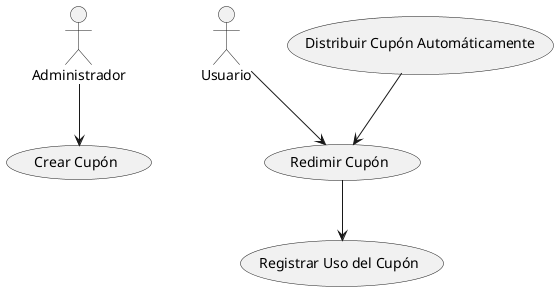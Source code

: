 @startuml
actor Administrador
actor Usuario

usecase "Crear Cupón" as UC1
usecase "Distribuir Cupón Automáticamente" as UC2
usecase "Redimir Cupón" as UC3
usecase "Registrar Uso del Cupón" as UC4

Administrador --> UC1
Usuario --> UC3
UC2 --> UC3
UC3 --> UC4

@enduml
